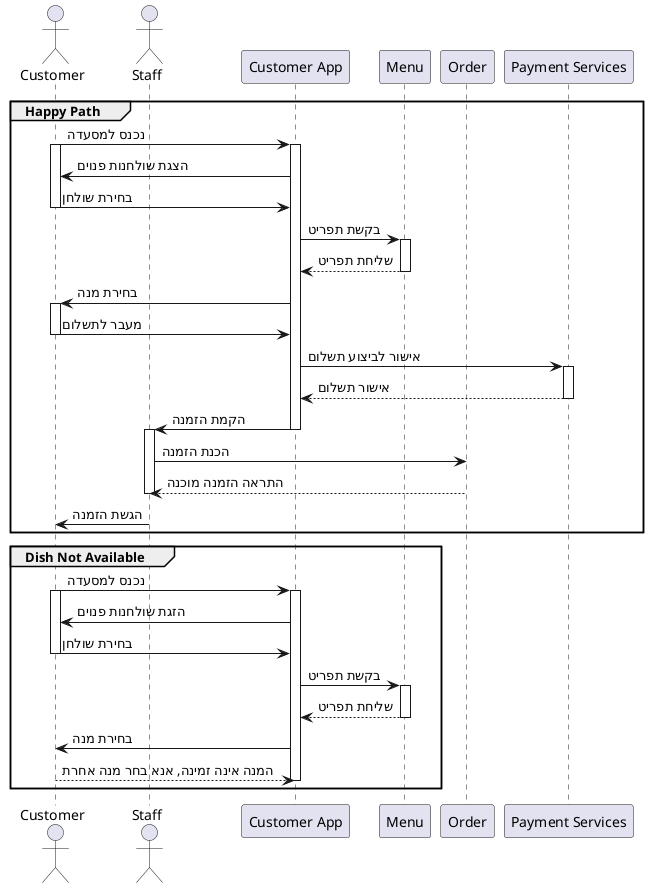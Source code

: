 @startuml Smart Ordering System
actor Customer
actor Staff
participant "Customer App" as CustomerApp
participant Menu
participant Order
participant "Payment Services" as PaymentServices

group Happy Path
    Customer -> CustomerApp: נכנס למסעדה
    activate Customer
    activate CustomerApp
    CustomerApp -> Customer: הצגת שולחנות פנוים
    Customer -> CustomerApp: בחירת שולחן
    deactivate Customer
    CustomerApp -> Menu: בקשת תפריט
    activate Menu
    Menu --> CustomerApp: שליחת תפריט
    deactivate Menu
    CustomerApp -> Customer: בחירת מנה
    activate Customer
    Customer -> CustomerApp: מעבר לתשלום
    deactivate Customer
    CustomerApp -> PaymentServices: אישור לביצוע תשלום
    activate PaymentServices
    PaymentServices --> CustomerApp: אישור תשלום
    deactivate PaymentServices
    CustomerApp -> Staff: הקמת הזמנה
    deactivate CustomerApp
    activate Staff
    Staff -> Order: הכנת הזמנה
    Order --> Staff: התראה הזמנה מוכנה
    deactivate Staff
    Staff -> Customer: הגשת הזמנה
    deactivate Staff
end

group Dish Not Available
    Customer -> CustomerApp: נכנס למסעדה
    activate Customer
    activate CustomerApp
    CustomerApp -> Customer: הזגת שולחנות פנוים
    Customer -> CustomerApp:  בחירת שולחן
    deactivate Customer
    CustomerApp -> Menu: בקשת תפריט
    activate Menu
    Menu --> CustomerApp: שליחת תפריט
    deactivate Menu
    CustomerApp -> Customer:  בחירת מנה
    Customer --> CustomerApp: המנה אינה זמינה, אנא בחר מנה אחרת
    deactivate CustomerApp
end

@enduml
